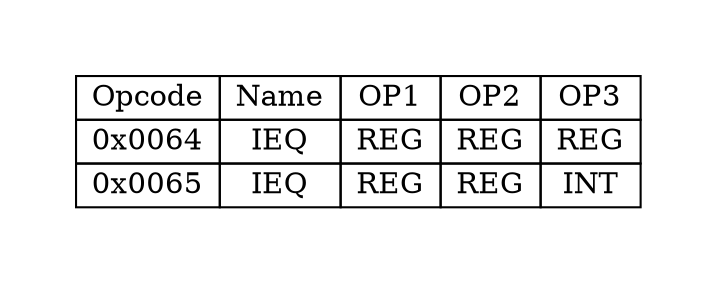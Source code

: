 digraph{
graph [pad="0.5", nodesep="0.5", ranksep="2" ]
node[shape=plain]
Foo [label=<
<table border="0" cellborder="1" cellspacing="0">
<tr><td> Opcode </td> <td> Name </td> <td> OP1 </td><td> OP2 </td><td> OP3 </td> </tr>
<tr><td> 0x0064 </td><td> IEQ </td><td> REG </td><td> REG </td><td> REG </td> </tr>
<tr><td> 0x0065 </td><td> IEQ </td><td> REG </td><td> REG </td><td> INT </td> </tr>
</table>>];
}
